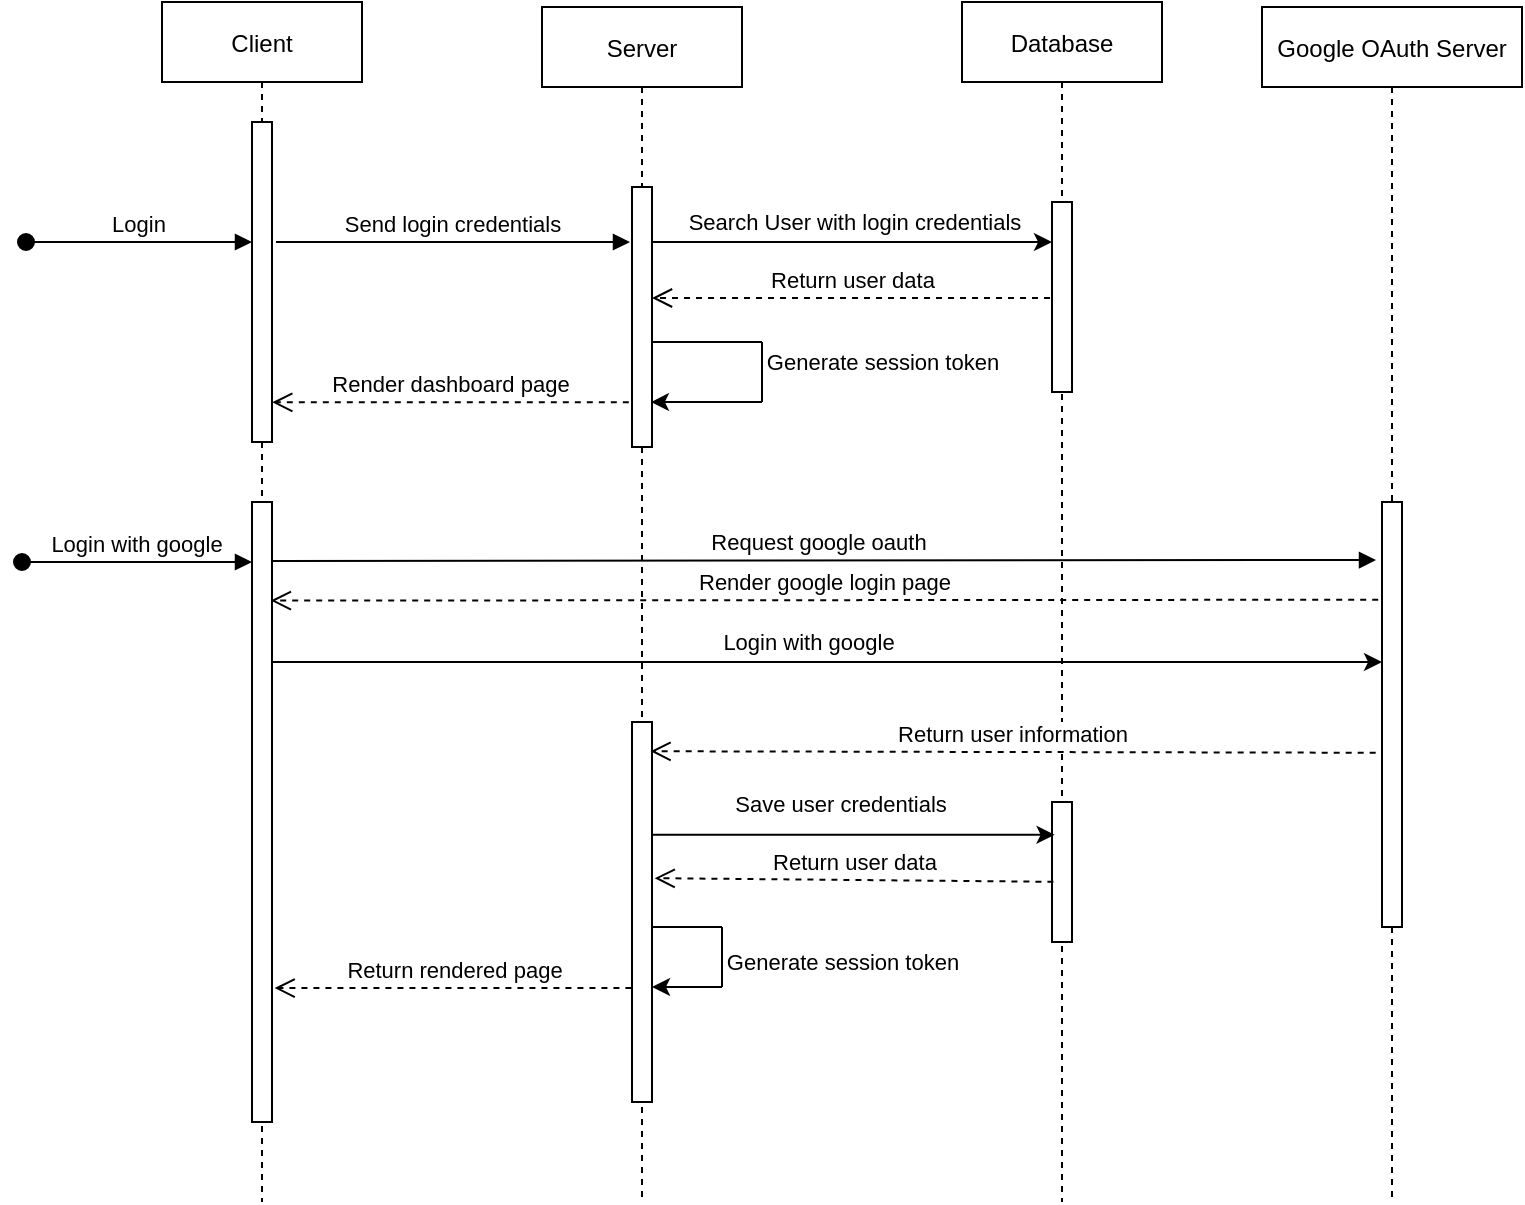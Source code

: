 <mxfile version="14.7.6" type="device"><diagram id="kgpKYQtTHZ0yAKxKKP6v" name="Page-1"><mxGraphModel dx="861" dy="463" grid="1" gridSize="10" guides="1" tooltips="1" connect="1" arrows="1" fold="1" page="1" pageScale="1" pageWidth="900" pageHeight="800" math="0" shadow="0"><root><mxCell id="0"/><mxCell id="1" parent="0"/><mxCell id="3nuBFxr9cyL0pnOWT2aG-1" value="Client" style="shape=umlLifeline;perimeter=lifelinePerimeter;container=1;collapsible=0;recursiveResize=0;rounded=0;shadow=0;strokeWidth=1;" parent="1" vertex="1"><mxGeometry x="120" y="80" width="100" height="600" as="geometry"/></mxCell><mxCell id="3nuBFxr9cyL0pnOWT2aG-2" value="" style="points=[];perimeter=orthogonalPerimeter;rounded=0;shadow=0;strokeWidth=1;" parent="3nuBFxr9cyL0pnOWT2aG-1" vertex="1"><mxGeometry x="45" y="60" width="10" height="160" as="geometry"/></mxCell><mxCell id="3nuBFxr9cyL0pnOWT2aG-5" value="Google OAuth Server" style="shape=umlLifeline;perimeter=lifelinePerimeter;container=1;collapsible=0;recursiveResize=0;rounded=0;shadow=0;strokeWidth=1;" parent="1" vertex="1"><mxGeometry x="670" y="82.5" width="130" height="597.5" as="geometry"/></mxCell><mxCell id="3nuBFxr9cyL0pnOWT2aG-6" value="" style="points=[];perimeter=orthogonalPerimeter;rounded=0;shadow=0;strokeWidth=1;" parent="3nuBFxr9cyL0pnOWT2aG-5" vertex="1"><mxGeometry x="60" y="247.5" width="10" height="212.5" as="geometry"/></mxCell><mxCell id="3nuBFxr9cyL0pnOWT2aG-8" value="Send login credentials" style="verticalAlign=bottom;endArrow=block;shadow=0;strokeWidth=1;" parent="1" edge="1"><mxGeometry relative="1" as="geometry"><mxPoint x="177" y="200" as="sourcePoint"/><mxPoint x="354" y="200" as="targetPoint"/><Array as="points"/></mxGeometry></mxCell><mxCell id="mTVCaGKGiyZJ5kLdTdvt-1" value="Database" style="shape=umlLifeline;perimeter=lifelinePerimeter;container=1;collapsible=0;recursiveResize=0;rounded=0;shadow=0;strokeWidth=1;" parent="1" vertex="1"><mxGeometry x="520" y="80" width="100" height="600" as="geometry"/></mxCell><mxCell id="mTVCaGKGiyZJ5kLdTdvt-2" value="" style="points=[];perimeter=orthogonalPerimeter;rounded=0;shadow=0;strokeWidth=1;" parent="mTVCaGKGiyZJ5kLdTdvt-1" vertex="1"><mxGeometry x="45" y="100" width="10" height="95" as="geometry"/></mxCell><mxCell id="mTVCaGKGiyZJ5kLdTdvt-3" value="" style="endArrow=classic;html=1;entryX=-0.001;entryY=0.211;entryDx=0;entryDy=0;entryPerimeter=0;" parent="1" target="mTVCaGKGiyZJ5kLdTdvt-2" edge="1" source="mTVCaGKGiyZJ5kLdTdvt-7"><mxGeometry width="50" height="50" relative="1" as="geometry"><mxPoint x="366" y="215" as="sourcePoint"/><mxPoint x="560" y="200" as="targetPoint"/><Array as="points"/></mxGeometry></mxCell><mxCell id="mTVCaGKGiyZJ5kLdTdvt-4" value="Search User with login credentials&lt;br&gt;" style="edgeLabel;html=1;align=center;verticalAlign=middle;resizable=0;points=[];" parent="mTVCaGKGiyZJ5kLdTdvt-3" vertex="1" connectable="0"><mxGeometry x="-0.184" y="2" relative="1" as="geometry"><mxPoint x="22" y="-8" as="offset"/></mxGeometry></mxCell><mxCell id="mTVCaGKGiyZJ5kLdTdvt-7" value="Server" style="shape=umlLifeline;perimeter=lifelinePerimeter;container=1;collapsible=0;recursiveResize=0;rounded=0;shadow=0;strokeWidth=1;" parent="1" vertex="1"><mxGeometry x="310" y="82.5" width="100" height="597.5" as="geometry"/></mxCell><mxCell id="mTVCaGKGiyZJ5kLdTdvt-8" value="" style="points=[];perimeter=orthogonalPerimeter;rounded=0;shadow=0;strokeWidth=1;" parent="mTVCaGKGiyZJ5kLdTdvt-7" vertex="1"><mxGeometry x="45" y="90" width="10" height="130" as="geometry"/></mxCell><mxCell id="mTVCaGKGiyZJ5kLdTdvt-33" value="Generate session token" style="endArrow=none;html=1;" parent="mTVCaGKGiyZJ5kLdTdvt-7" source="mTVCaGKGiyZJ5kLdTdvt-7" edge="1"><mxGeometry x="1" y="-62" width="50" height="50" relative="1" as="geometry"><mxPoint x="80" y="510" as="sourcePoint"/><mxPoint x="90" y="460" as="targetPoint"/><mxPoint x="60" y="-45" as="offset"/></mxGeometry></mxCell><mxCell id="mTVCaGKGiyZJ5kLdTdvt-34" value="" style="endArrow=none;html=1;" parent="mTVCaGKGiyZJ5kLdTdvt-7" edge="1"><mxGeometry width="50" height="50" relative="1" as="geometry"><mxPoint x="90" y="490" as="sourcePoint"/><mxPoint x="90" y="460" as="targetPoint"/></mxGeometry></mxCell><mxCell id="mTVCaGKGiyZJ5kLdTdvt-35" value="" style="endArrow=classic;html=1;" parent="mTVCaGKGiyZJ5kLdTdvt-7" target="mTVCaGKGiyZJ5kLdTdvt-14" edge="1"><mxGeometry width="50" height="50" relative="1" as="geometry"><mxPoint x="90" y="490" as="sourcePoint"/><mxPoint x="130" y="480" as="targetPoint"/></mxGeometry></mxCell><mxCell id="mTVCaGKGiyZJ5kLdTdvt-44" value="" style="endArrow=classic;html=1;entryX=0.946;entryY=0.827;entryDx=0;entryDy=0;entryPerimeter=0;" parent="mTVCaGKGiyZJ5kLdTdvt-7" target="mTVCaGKGiyZJ5kLdTdvt-8" edge="1"><mxGeometry width="50" height="50" relative="1" as="geometry"><mxPoint x="110" y="197.5" as="sourcePoint"/><mxPoint x="60" y="196.5" as="targetPoint"/></mxGeometry></mxCell><mxCell id="mTVCaGKGiyZJ5kLdTdvt-11" value="Login with google" style="verticalAlign=bottom;startArrow=oval;endArrow=block;startSize=8;shadow=0;strokeWidth=1;" parent="1" edge="1"><mxGeometry relative="1" as="geometry"><mxPoint x="50" y="360" as="sourcePoint"/><mxPoint x="165" y="360.0" as="targetPoint"/></mxGeometry></mxCell><mxCell id="mTVCaGKGiyZJ5kLdTdvt-12" value="" style="points=[];perimeter=orthogonalPerimeter;rounded=0;shadow=0;strokeWidth=1;" parent="1" vertex="1"><mxGeometry x="165" y="330" width="10" height="310" as="geometry"/></mxCell><mxCell id="mTVCaGKGiyZJ5kLdTdvt-13" value="" style="verticalAlign=bottom;endArrow=block;shadow=0;strokeWidth=1;exitX=1.012;exitY=0.095;exitDx=0;exitDy=0;exitPerimeter=0;" parent="1" source="mTVCaGKGiyZJ5kLdTdvt-12" edge="1"><mxGeometry x="-0.102" relative="1" as="geometry"><mxPoint x="200" y="355" as="sourcePoint"/><mxPoint x="727" y="359" as="targetPoint"/><mxPoint as="offset"/></mxGeometry></mxCell><mxCell id="mTVCaGKGiyZJ5kLdTdvt-16" value="Request google oauth" style="edgeLabel;html=1;align=center;verticalAlign=middle;resizable=0;points=[];" parent="mTVCaGKGiyZJ5kLdTdvt-13" vertex="1" connectable="0"><mxGeometry x="-0.465" y="1" relative="1" as="geometry"><mxPoint x="125" y="-9" as="offset"/></mxGeometry></mxCell><mxCell id="mTVCaGKGiyZJ5kLdTdvt-14" value="" style="points=[];perimeter=orthogonalPerimeter;rounded=0;shadow=0;strokeWidth=1;" parent="1" vertex="1"><mxGeometry x="355" y="440" width="10" height="190" as="geometry"/></mxCell><mxCell id="mTVCaGKGiyZJ5kLdTdvt-15" value="" style="points=[];perimeter=orthogonalPerimeter;rounded=0;shadow=0;strokeWidth=1;" parent="1" vertex="1"><mxGeometry x="565" y="480" width="10" height="70" as="geometry"/></mxCell><mxCell id="mTVCaGKGiyZJ5kLdTdvt-25" value="" style="endArrow=classic;html=1;" parent="1" source="mTVCaGKGiyZJ5kLdTdvt-12" edge="1"><mxGeometry width="50" height="50" relative="1" as="geometry"><mxPoint x="180" y="410" as="sourcePoint"/><mxPoint x="730" y="410" as="targetPoint"/></mxGeometry></mxCell><mxCell id="mTVCaGKGiyZJ5kLdTdvt-27" value="Login with google" style="edgeLabel;html=1;align=center;verticalAlign=middle;resizable=0;points=[];" parent="mTVCaGKGiyZJ5kLdTdvt-25" vertex="1" connectable="0"><mxGeometry x="-0.036" relative="1" as="geometry"><mxPoint y="-10" as="offset"/></mxGeometry></mxCell><mxCell id="mTVCaGKGiyZJ5kLdTdvt-28" value="" style="endArrow=classic;html=1;entryX=0.128;entryY=0.234;entryDx=0;entryDy=0;entryPerimeter=0;" parent="1" source="mTVCaGKGiyZJ5kLdTdvt-14" target="mTVCaGKGiyZJ5kLdTdvt-15" edge="1"><mxGeometry width="50" height="50" relative="1" as="geometry"><mxPoint x="370" y="496" as="sourcePoint"/><mxPoint x="410" y="470" as="targetPoint"/></mxGeometry></mxCell><mxCell id="mTVCaGKGiyZJ5kLdTdvt-30" value="Save user credentials" style="edgeLabel;html=1;align=center;verticalAlign=middle;resizable=0;points=[];" parent="mTVCaGKGiyZJ5kLdTdvt-28" vertex="1" connectable="0"><mxGeometry x="-0.071" y="1" relative="1" as="geometry"><mxPoint y="-15" as="offset"/></mxGeometry></mxCell><mxCell id="mTVCaGKGiyZJ5kLdTdvt-41" value="Generate session token" style="endArrow=none;html=1;" parent="1" edge="1"><mxGeometry x="1" y="-61" width="50" height="50" relative="1" as="geometry"><mxPoint x="365" y="250" as="sourcePoint"/><mxPoint x="420" y="250" as="targetPoint"/><mxPoint x="60" y="-51" as="offset"/><Array as="points"/></mxGeometry></mxCell><mxCell id="mTVCaGKGiyZJ5kLdTdvt-43" value="" style="endArrow=none;html=1;" parent="1" edge="1"><mxGeometry width="50" height="50" relative="1" as="geometry"><mxPoint x="420" y="280" as="sourcePoint"/><mxPoint x="420" y="250" as="targetPoint"/></mxGeometry></mxCell><mxCell id="mTVCaGKGiyZJ5kLdTdvt-49" value="Render dashboard page" style="html=1;verticalAlign=bottom;endArrow=open;dashed=1;endSize=8;strokeColor=#000000;entryX=1.012;entryY=0.876;entryDx=0;entryDy=0;entryPerimeter=0;exitX=-0.159;exitY=0.828;exitDx=0;exitDy=0;exitPerimeter=0;" parent="1" target="3nuBFxr9cyL0pnOWT2aG-2" edge="1" source="mTVCaGKGiyZJ5kLdTdvt-8"><mxGeometry relative="1" as="geometry"><mxPoint x="330" y="280" as="sourcePoint"/><mxPoint x="180" y="282" as="targetPoint"/></mxGeometry></mxCell><mxCell id="mTVCaGKGiyZJ5kLdTdvt-50" value="Render google login page" style="html=1;verticalAlign=bottom;endArrow=open;dashed=1;endSize=8;strokeColor=#000000;exitX=-0.19;exitY=0.197;exitDx=0;exitDy=0;exitPerimeter=0;entryX=0.94;entryY=0.159;entryDx=0;entryDy=0;entryPerimeter=0;" parent="1" edge="1" target="mTVCaGKGiyZJ5kLdTdvt-12"><mxGeometry relative="1" as="geometry"><mxPoint x="728.1" y="378.862" as="sourcePoint"/><mxPoint x="180" y="379" as="targetPoint"/></mxGeometry></mxCell><mxCell id="mTVCaGKGiyZJ5kLdTdvt-51" value="Return user information" style="html=1;verticalAlign=bottom;endArrow=open;dashed=1;endSize=8;strokeColor=#000000;entryX=0.926;entryY=0.077;entryDx=0;entryDy=0;entryPerimeter=0;exitX=-0.316;exitY=0.59;exitDx=0;exitDy=0;exitPerimeter=0;" parent="1" source="3nuBFxr9cyL0pnOWT2aG-6" target="mTVCaGKGiyZJ5kLdTdvt-14" edge="1"><mxGeometry relative="1" as="geometry"><mxPoint x="720" y="454" as="sourcePoint"/><mxPoint x="610" y="440" as="targetPoint"/></mxGeometry></mxCell><mxCell id="mTVCaGKGiyZJ5kLdTdvt-52" value="Return user data" style="html=1;verticalAlign=bottom;endArrow=open;dashed=1;endSize=8;strokeColor=#000000;exitX=0.071;exitY=0.57;exitDx=0;exitDy=0;exitPerimeter=0;entryX=1.134;entryY=0.411;entryDx=0;entryDy=0;entryPerimeter=0;" parent="1" source="mTVCaGKGiyZJ5kLdTdvt-15" target="mTVCaGKGiyZJ5kLdTdvt-14" edge="1"><mxGeometry relative="1" as="geometry"><mxPoint x="510" y="520" as="sourcePoint"/><mxPoint x="430" y="520" as="targetPoint"/></mxGeometry></mxCell><mxCell id="mTVCaGKGiyZJ5kLdTdvt-53" value="Return rendered page" style="html=1;verticalAlign=bottom;endArrow=open;dashed=1;endSize=8;strokeColor=#000000;entryX=1.131;entryY=0.784;entryDx=0;entryDy=0;entryPerimeter=0;exitX=-0.029;exitY=0.7;exitDx=0;exitDy=0;exitPerimeter=0;" parent="1" source="mTVCaGKGiyZJ5kLdTdvt-14" target="mTVCaGKGiyZJ5kLdTdvt-12" edge="1"><mxGeometry relative="1" as="geometry"><mxPoint x="350" y="573" as="sourcePoint"/><mxPoint x="180" y="572" as="targetPoint"/></mxGeometry></mxCell><mxCell id="ol71mP1izywPWQh9pupO-8" value="Return user data" style="html=1;verticalAlign=bottom;endArrow=open;dashed=1;endSize=8;strokeColor=#000000;" edge="1" parent="1"><mxGeometry relative="1" as="geometry"><mxPoint x="564" y="228" as="sourcePoint"/><mxPoint x="365" y="228" as="targetPoint"/><Array as="points"/></mxGeometry></mxCell><mxCell id="3nuBFxr9cyL0pnOWT2aG-3" value="Login" style="verticalAlign=bottom;startArrow=oval;endArrow=block;startSize=8;shadow=0;strokeWidth=1;" parent="1" edge="1"><mxGeometry relative="1" as="geometry"><mxPoint x="52" y="200" as="sourcePoint"/><mxPoint x="165" y="200" as="targetPoint"/></mxGeometry></mxCell></root></mxGraphModel></diagram></mxfile>